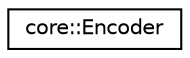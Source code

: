 digraph "Graphical Class Hierarchy"
{
 // LATEX_PDF_SIZE
  edge [fontname="Helvetica",fontsize="10",labelfontname="Helvetica",labelfontsize="10"];
  node [fontname="Helvetica",fontsize="10",shape=record];
  rankdir="LR";
  Node0 [label="core::Encoder",height=0.2,width=0.4,color="black", fillcolor="white", style="filled",URL="$de/d28/classcore_1_1Encoder.html",tooltip=" "];
}
